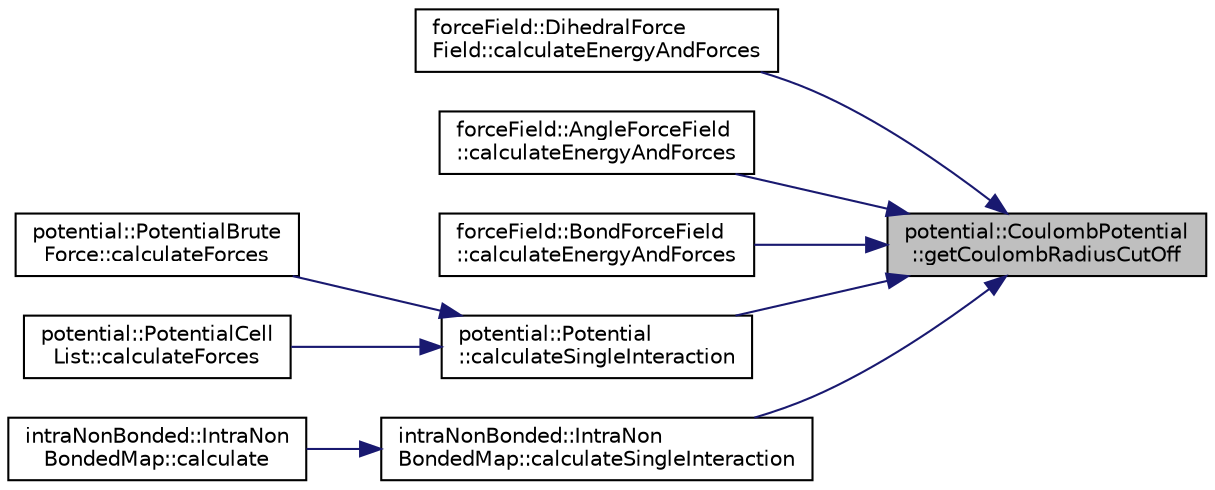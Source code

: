digraph "potential::CoulombPotential::getCoulombRadiusCutOff"
{
 // LATEX_PDF_SIZE
  edge [fontname="Helvetica",fontsize="10",labelfontname="Helvetica",labelfontsize="10"];
  node [fontname="Helvetica",fontsize="10",shape=record];
  rankdir="RL";
  Node1 [label="potential::CoulombPotential\l::getCoulombRadiusCutOff",height=0.2,width=0.4,color="black", fillcolor="grey75", style="filled", fontcolor="black",tooltip=" "];
  Node1 -> Node2 [dir="back",color="midnightblue",fontsize="10",style="solid",fontname="Helvetica"];
  Node2 [label="forceField::DihedralForce\lField::calculateEnergyAndForces",height=0.2,width=0.4,color="black", fillcolor="white", style="filled",URL="$classforceField_1_1DihedralForceField.html#a11e75482f6f06dc0f79764e2301651bd",tooltip="calculate energy and forces for a single dihedral"];
  Node1 -> Node3 [dir="back",color="midnightblue",fontsize="10",style="solid",fontname="Helvetica"];
  Node3 [label="forceField::AngleForceField\l::calculateEnergyAndForces",height=0.2,width=0.4,color="black", fillcolor="white", style="filled",URL="$classforceField_1_1AngleForceField.html#a7543514911f06d2b2ba661394ac54604",tooltip="calculate energy and forces for a single alpha"];
  Node1 -> Node4 [dir="back",color="midnightblue",fontsize="10",style="solid",fontname="Helvetica"];
  Node4 [label="forceField::BondForceField\l::calculateEnergyAndForces",height=0.2,width=0.4,color="black", fillcolor="white", style="filled",URL="$classforceField_1_1BondForceField.html#a6b06f16672be2af6fc7d7ccf44963e0a",tooltip="calculate energy and forces for a single bond"];
  Node1 -> Node5 [dir="back",color="midnightblue",fontsize="10",style="solid",fontname="Helvetica"];
  Node5 [label="potential::Potential\l::calculateSingleInteraction",height=0.2,width=0.4,color="black", fillcolor="white", style="filled",URL="$classpotential_1_1Potential.html#ae6a46fe3fd6185b63cc107cdd27cb456",tooltip="inner part of the double loop to calculate non-bonded inter molecular interactions"];
  Node5 -> Node6 [dir="back",color="midnightblue",fontsize="10",style="solid",fontname="Helvetica"];
  Node6 [label="potential::PotentialBrute\lForce::calculateForces",height=0.2,width=0.4,color="black", fillcolor="white", style="filled",URL="$classpotential_1_1PotentialBruteForce.html#a3c4b473d8c9344ab965fd6f9239ea87b",tooltip="calculates forces, coulombic and non-coulombic energy for brute force routine"];
  Node5 -> Node7 [dir="back",color="midnightblue",fontsize="10",style="solid",fontname="Helvetica"];
  Node7 [label="potential::PotentialCell\lList::calculateForces",height=0.2,width=0.4,color="black", fillcolor="white", style="filled",URL="$classpotential_1_1PotentialCellList.html#aa81e7197139c8d635ddf78c570a30154",tooltip="calculates forces, coulombic and non-coulombic energy for cell list routine"];
  Node1 -> Node8 [dir="back",color="midnightblue",fontsize="10",style="solid",fontname="Helvetica"];
  Node8 [label="intraNonBonded::IntraNon\lBondedMap::calculateSingleInteraction",height=0.2,width=0.4,color="black", fillcolor="white", style="filled",URL="$classintraNonBonded_1_1IntraNonBondedMap.html#ab7b7fa5ff050092c9d9da0f7c1772a0b",tooltip="calculate the intra non bonded interactions for a single atomic pair within a single molecule"];
  Node8 -> Node9 [dir="back",color="midnightblue",fontsize="10",style="solid",fontname="Helvetica"];
  Node9 [label="intraNonBonded::IntraNon\lBondedMap::calculate",height=0.2,width=0.4,color="black", fillcolor="white", style="filled",URL="$classintraNonBonded_1_1IntraNonBondedMap.html#a3de4264df3f924182beb74a8b1306339",tooltip="calculate the intra non bonded interactions for a single intraNonBondedMap (for a single molecule)"];
}
